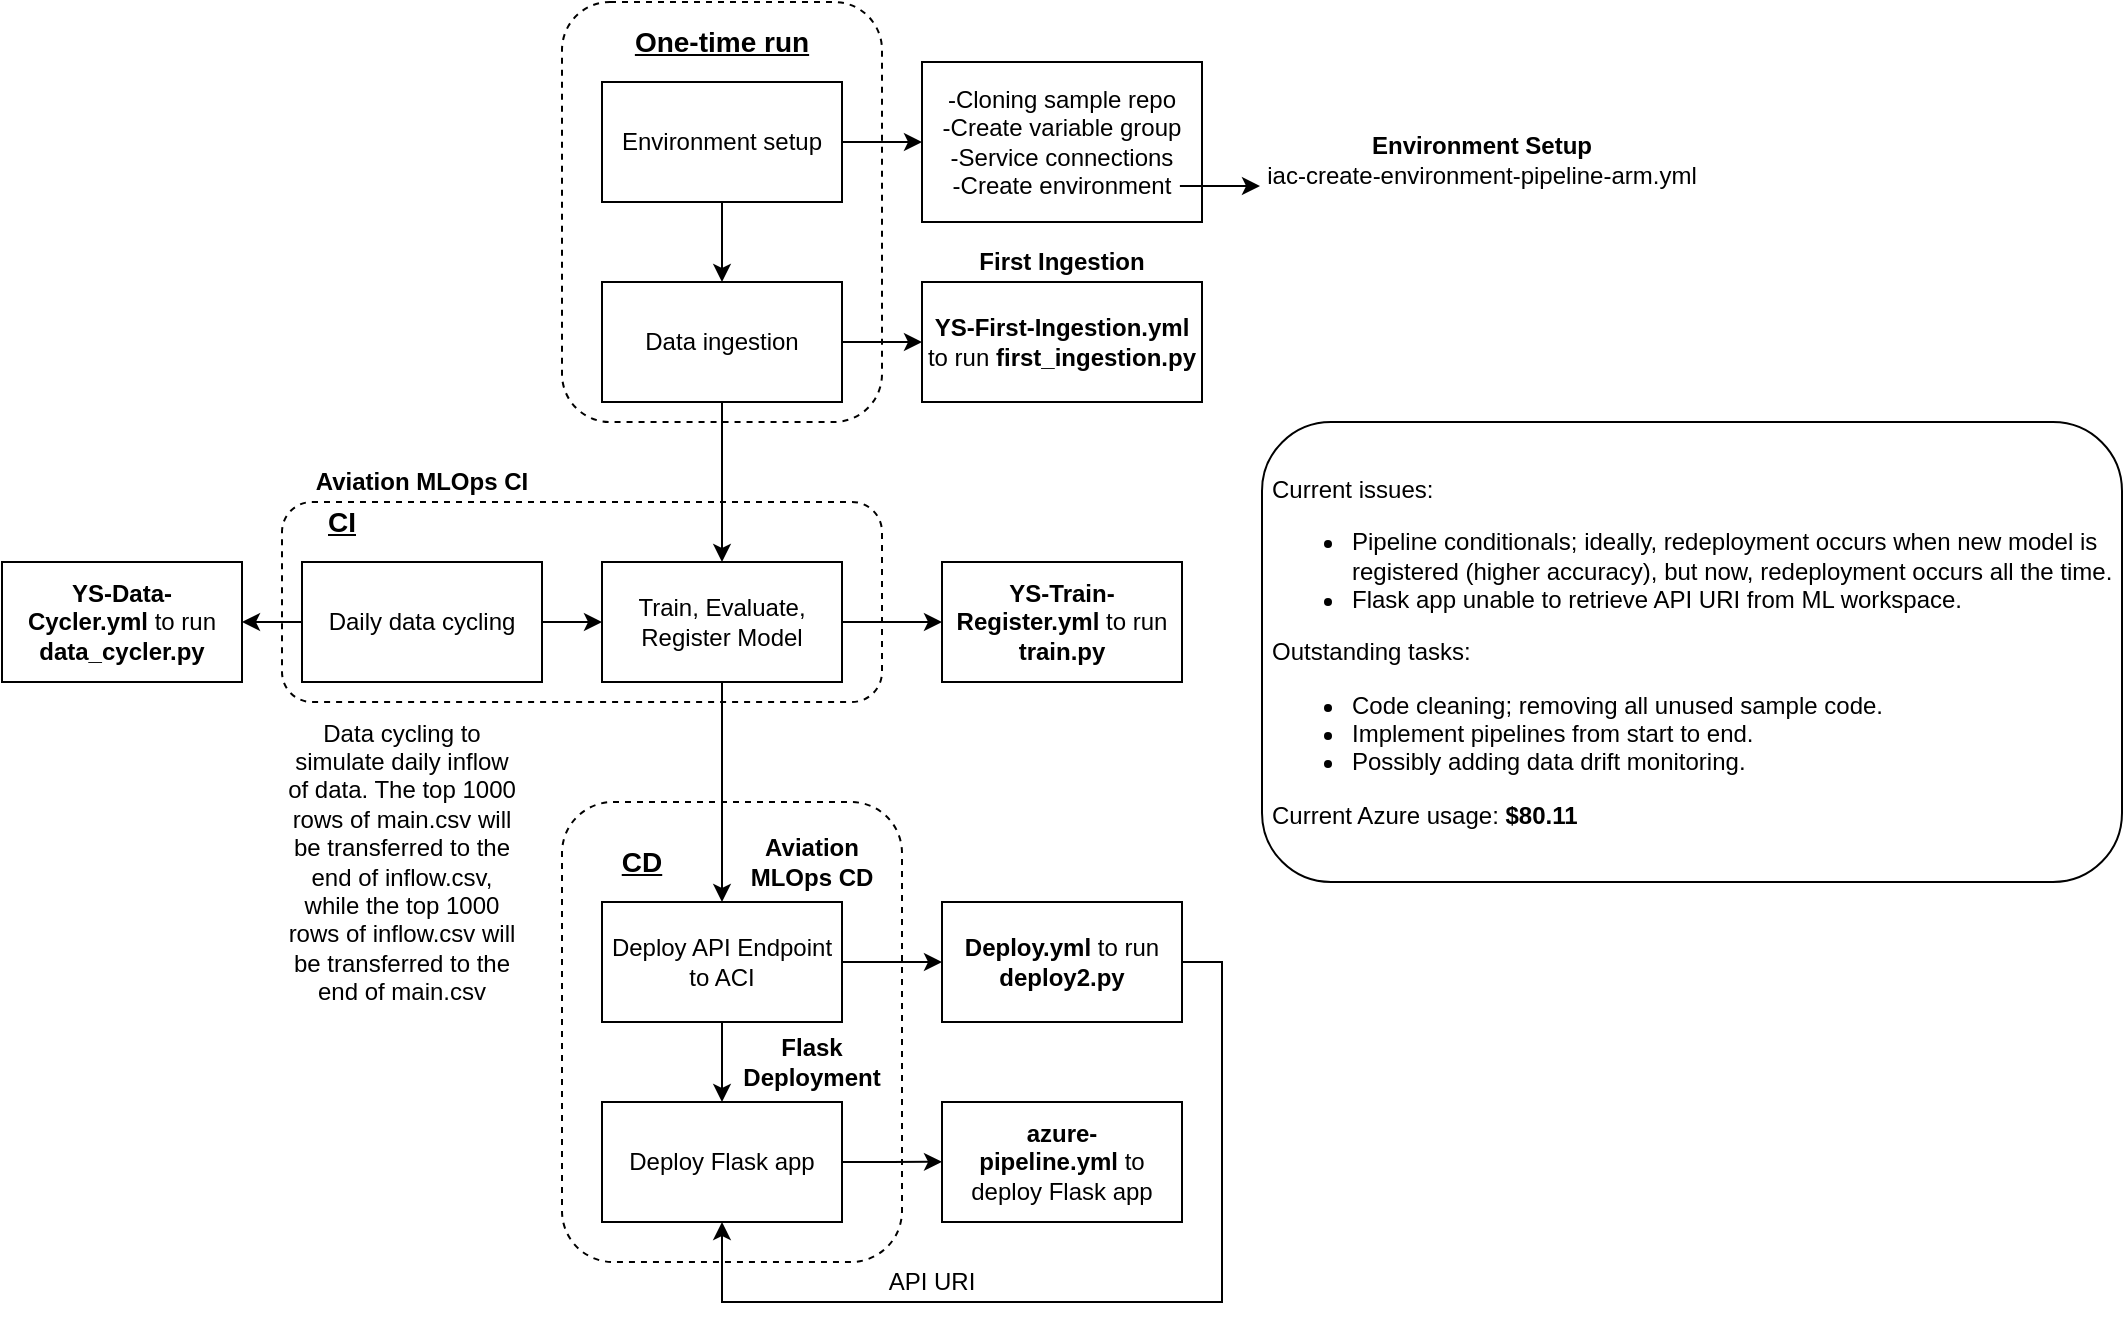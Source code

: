 <mxfile version="14.8.1" type="device"><diagram id="WwZq0e6ulGDXD20NEe15" name="Page-1"><mxGraphModel dx="1185" dy="673" grid="1" gridSize="10" guides="1" tooltips="1" connect="1" arrows="1" fold="1" page="1" pageScale="1" pageWidth="2000" pageHeight="2000" math="0" shadow="0"><root><mxCell id="0"/><mxCell id="1" parent="0"/><mxCell id="CTSYlmxPldRUYRASSEib-47" value="" style="rounded=1;whiteSpace=wrap;html=1;glass=0;strokeColor=#000000;dashed=1;fillColor=none;" vertex="1" parent="1"><mxGeometry x="390" y="430" width="170" height="230" as="geometry"/></mxCell><mxCell id="CTSYlmxPldRUYRASSEib-6" style="edgeStyle=orthogonalEdgeStyle;rounded=0;orthogonalLoop=1;jettySize=auto;html=1;exitX=1;exitY=0.5;exitDx=0;exitDy=0;" edge="1" parent="1" source="CTSYlmxPldRUYRASSEib-1" target="CTSYlmxPldRUYRASSEib-5"><mxGeometry relative="1" as="geometry"/></mxCell><mxCell id="CTSYlmxPldRUYRASSEib-12" style="edgeStyle=orthogonalEdgeStyle;rounded=0;orthogonalLoop=1;jettySize=auto;html=1;exitX=0.5;exitY=1;exitDx=0;exitDy=0;entryX=0.5;entryY=0;entryDx=0;entryDy=0;" edge="1" parent="1" source="CTSYlmxPldRUYRASSEib-1" target="CTSYlmxPldRUYRASSEib-11"><mxGeometry relative="1" as="geometry"/></mxCell><mxCell id="CTSYlmxPldRUYRASSEib-1" value="Environment setup" style="rounded=0;whiteSpace=wrap;html=1;" vertex="1" parent="1"><mxGeometry x="410" y="70" width="120" height="60" as="geometry"/></mxCell><mxCell id="CTSYlmxPldRUYRASSEib-5" value="-Cloning sample repo&lt;br&gt;-Create variable group&lt;br&gt;-Service connections&lt;br&gt;-Create environment" style="rounded=0;whiteSpace=wrap;html=1;" vertex="1" parent="1"><mxGeometry x="570" y="60" width="140" height="80" as="geometry"/></mxCell><mxCell id="CTSYlmxPldRUYRASSEib-8" value="" style="endArrow=classic;html=1;exitX=0.921;exitY=0.775;exitDx=0;exitDy=0;exitPerimeter=0;" edge="1" parent="1" source="CTSYlmxPldRUYRASSEib-5"><mxGeometry width="50" height="50" relative="1" as="geometry"><mxPoint x="690" y="250" as="sourcePoint"/><mxPoint x="739" y="122" as="targetPoint"/></mxGeometry></mxCell><mxCell id="CTSYlmxPldRUYRASSEib-9" value="&lt;b&gt;Environment Setup&lt;/b&gt;&lt;br&gt;iac-create-environment-pipeline-arm.yml" style="text;html=1;strokeColor=none;fillColor=none;align=center;verticalAlign=middle;whiteSpace=wrap;rounded=0;" vertex="1" parent="1"><mxGeometry x="740" y="89" width="220" height="40" as="geometry"/></mxCell><mxCell id="CTSYlmxPldRUYRASSEib-14" style="edgeStyle=orthogonalEdgeStyle;rounded=0;orthogonalLoop=1;jettySize=auto;html=1;exitX=1;exitY=0.5;exitDx=0;exitDy=0;entryX=0;entryY=0.5;entryDx=0;entryDy=0;" edge="1" parent="1" source="CTSYlmxPldRUYRASSEib-11" target="CTSYlmxPldRUYRASSEib-13"><mxGeometry relative="1" as="geometry"/></mxCell><mxCell id="CTSYlmxPldRUYRASSEib-16" style="edgeStyle=orthogonalEdgeStyle;rounded=0;orthogonalLoop=1;jettySize=auto;html=1;exitX=0.5;exitY=1;exitDx=0;exitDy=0;entryX=0.5;entryY=0;entryDx=0;entryDy=0;" edge="1" parent="1" source="CTSYlmxPldRUYRASSEib-11" target="CTSYlmxPldRUYRASSEib-15"><mxGeometry relative="1" as="geometry"/></mxCell><mxCell id="CTSYlmxPldRUYRASSEib-11" value="Data ingestion" style="rounded=0;whiteSpace=wrap;html=1;" vertex="1" parent="1"><mxGeometry x="410" y="170" width="120" height="60" as="geometry"/></mxCell><mxCell id="CTSYlmxPldRUYRASSEib-13" value="&lt;b&gt;YS-First-Ingestion.yml&lt;/b&gt; to run &lt;b&gt;first_ingestion.py&lt;/b&gt;" style="rounded=0;whiteSpace=wrap;html=1;" vertex="1" parent="1"><mxGeometry x="570" y="170" width="140" height="60" as="geometry"/></mxCell><mxCell id="CTSYlmxPldRUYRASSEib-21" style="edgeStyle=orthogonalEdgeStyle;rounded=0;orthogonalLoop=1;jettySize=auto;html=1;exitX=0.5;exitY=1;exitDx=0;exitDy=0;entryX=0.5;entryY=0;entryDx=0;entryDy=0;" edge="1" parent="1" source="CTSYlmxPldRUYRASSEib-15" target="CTSYlmxPldRUYRASSEib-20"><mxGeometry relative="1" as="geometry"/></mxCell><mxCell id="CTSYlmxPldRUYRASSEib-23" style="edgeStyle=orthogonalEdgeStyle;rounded=0;orthogonalLoop=1;jettySize=auto;html=1;exitX=1;exitY=0.5;exitDx=0;exitDy=0;entryX=0;entryY=0.5;entryDx=0;entryDy=0;" edge="1" parent="1" source="CTSYlmxPldRUYRASSEib-15" target="CTSYlmxPldRUYRASSEib-22"><mxGeometry relative="1" as="geometry"/></mxCell><mxCell id="CTSYlmxPldRUYRASSEib-15" value="Train, Evaluate, Register Model" style="rounded=0;whiteSpace=wrap;html=1;" vertex="1" parent="1"><mxGeometry x="410" y="310" width="120" height="60" as="geometry"/></mxCell><mxCell id="CTSYlmxPldRUYRASSEib-25" style="edgeStyle=orthogonalEdgeStyle;rounded=0;orthogonalLoop=1;jettySize=auto;html=1;exitX=1;exitY=0.5;exitDx=0;exitDy=0;entryX=0;entryY=0.5;entryDx=0;entryDy=0;" edge="1" parent="1" source="CTSYlmxPldRUYRASSEib-20" target="CTSYlmxPldRUYRASSEib-24"><mxGeometry relative="1" as="geometry"/></mxCell><mxCell id="CTSYlmxPldRUYRASSEib-27" style="edgeStyle=orthogonalEdgeStyle;rounded=0;orthogonalLoop=1;jettySize=auto;html=1;exitX=0.5;exitY=1;exitDx=0;exitDy=0;entryX=0.5;entryY=0;entryDx=0;entryDy=0;" edge="1" parent="1" source="CTSYlmxPldRUYRASSEib-20" target="CTSYlmxPldRUYRASSEib-26"><mxGeometry relative="1" as="geometry"/></mxCell><mxCell id="CTSYlmxPldRUYRASSEib-20" value="Deploy API Endpoint to ACI" style="rounded=0;whiteSpace=wrap;html=1;" vertex="1" parent="1"><mxGeometry x="410" y="480" width="120" height="60" as="geometry"/></mxCell><mxCell id="CTSYlmxPldRUYRASSEib-22" value="&lt;b&gt;YS-Train-Register.yml&lt;/b&gt; to run &lt;b&gt;train.py&lt;/b&gt;" style="rounded=0;whiteSpace=wrap;html=1;" vertex="1" parent="1"><mxGeometry x="580" y="310" width="120" height="60" as="geometry"/></mxCell><mxCell id="CTSYlmxPldRUYRASSEib-40" style="edgeStyle=orthogonalEdgeStyle;rounded=0;orthogonalLoop=1;jettySize=auto;html=1;exitX=1;exitY=0.5;exitDx=0;exitDy=0;entryX=0.5;entryY=1;entryDx=0;entryDy=0;" edge="1" parent="1" source="CTSYlmxPldRUYRASSEib-24" target="CTSYlmxPldRUYRASSEib-26"><mxGeometry relative="1" as="geometry"><Array as="points"><mxPoint x="720" y="510"/><mxPoint x="720" y="680"/><mxPoint x="470" y="680"/></Array></mxGeometry></mxCell><mxCell id="CTSYlmxPldRUYRASSEib-24" value="&lt;b&gt;Deploy.yml &lt;/b&gt;to run &lt;b&gt;deploy2.py&lt;/b&gt;" style="rounded=0;whiteSpace=wrap;html=1;" vertex="1" parent="1"><mxGeometry x="580" y="480" width="120" height="60" as="geometry"/></mxCell><mxCell id="CTSYlmxPldRUYRASSEib-30" style="edgeStyle=orthogonalEdgeStyle;rounded=0;orthogonalLoop=1;jettySize=auto;html=1;exitX=1;exitY=0.5;exitDx=0;exitDy=0;" edge="1" parent="1" source="CTSYlmxPldRUYRASSEib-26"><mxGeometry relative="1" as="geometry"><mxPoint x="580" y="609.897" as="targetPoint"/></mxGeometry></mxCell><mxCell id="CTSYlmxPldRUYRASSEib-26" value="Deploy Flask app" style="rounded=0;whiteSpace=wrap;html=1;" vertex="1" parent="1"><mxGeometry x="410" y="580" width="120" height="60" as="geometry"/></mxCell><mxCell id="CTSYlmxPldRUYRASSEib-31" value="&lt;b&gt;azure-pipeline.yml&lt;/b&gt;&amp;nbsp;to deploy Flask app" style="rounded=0;whiteSpace=wrap;html=1;" vertex="1" parent="1"><mxGeometry x="580" y="580" width="120" height="60" as="geometry"/></mxCell><mxCell id="CTSYlmxPldRUYRASSEib-36" style="edgeStyle=orthogonalEdgeStyle;rounded=0;orthogonalLoop=1;jettySize=auto;html=1;exitX=0;exitY=0.5;exitDx=0;exitDy=0;entryX=1;entryY=0.5;entryDx=0;entryDy=0;" edge="1" parent="1" source="CTSYlmxPldRUYRASSEib-32" target="CTSYlmxPldRUYRASSEib-34"><mxGeometry relative="1" as="geometry"/></mxCell><mxCell id="CTSYlmxPldRUYRASSEib-37" style="edgeStyle=orthogonalEdgeStyle;rounded=0;orthogonalLoop=1;jettySize=auto;html=1;exitX=1;exitY=0.5;exitDx=0;exitDy=0;entryX=0;entryY=0.5;entryDx=0;entryDy=0;" edge="1" parent="1" source="CTSYlmxPldRUYRASSEib-32" target="CTSYlmxPldRUYRASSEib-15"><mxGeometry relative="1" as="geometry"/></mxCell><mxCell id="CTSYlmxPldRUYRASSEib-32" value="Daily data cycling" style="rounded=0;whiteSpace=wrap;html=1;" vertex="1" parent="1"><mxGeometry x="260" y="310" width="120" height="60" as="geometry"/></mxCell><mxCell id="CTSYlmxPldRUYRASSEib-34" value="&lt;b&gt;YS-Data-Cycler.yml&lt;/b&gt;&amp;nbsp;to run &lt;b&gt;data_cycler.py&lt;/b&gt;" style="rounded=0;whiteSpace=wrap;html=1;" vertex="1" parent="1"><mxGeometry x="110" y="310" width="120" height="60" as="geometry"/></mxCell><mxCell id="CTSYlmxPldRUYRASSEib-38" value="Data cycling to simulate daily inflow of data. The top 1000 rows of main.csv will be transferred to the end of inflow.csv, while the top 1000 rows of inflow.csv will be transferred to the end of main.csv" style="text;html=1;strokeColor=none;fillColor=none;align=center;verticalAlign=middle;whiteSpace=wrap;rounded=0;" vertex="1" parent="1"><mxGeometry x="250" y="380" width="120" height="160" as="geometry"/></mxCell><mxCell id="CTSYlmxPldRUYRASSEib-41" value="API URI" style="text;html=1;strokeColor=none;fillColor=none;align=center;verticalAlign=middle;whiteSpace=wrap;rounded=0;" vertex="1" parent="1"><mxGeometry x="535" y="660" width="80" height="20" as="geometry"/></mxCell><mxCell id="CTSYlmxPldRUYRASSEib-42" value="Current issues:&lt;br&gt;&lt;ul&gt;&lt;li&gt;Pipeline conditionals; ideally, redeployment occurs when new model is registered (higher accuracy), but now, redeployment occurs all the time.&lt;/li&gt;&lt;li&gt;Flask app unable to retrieve API URI from ML workspace.&lt;/li&gt;&lt;/ul&gt;&lt;div&gt;Outstanding tasks:&lt;/div&gt;&lt;div&gt;&lt;ul&gt;&lt;li&gt;Code cleaning; removing all unused sample code.&lt;/li&gt;&lt;li&gt;Implement pipelines from start to end.&lt;/li&gt;&lt;li&gt;Possibly adding data drift monitoring.&lt;/li&gt;&lt;/ul&gt;&lt;div&gt;Current Azure usage: &lt;b&gt;$80.11&lt;/b&gt;&lt;/div&gt;&lt;/div&gt;" style="text;html=1;fillColor=none;align=left;verticalAlign=middle;whiteSpace=wrap;rounded=1;glass=0;strokeColor=#000000;perimeterSpacing=0;spacingLeft=3;" vertex="1" parent="1"><mxGeometry x="740" y="240" width="430" height="230" as="geometry"/></mxCell><mxCell id="CTSYlmxPldRUYRASSEib-43" value="" style="rounded=1;whiteSpace=wrap;html=1;glass=0;strokeColor=#000000;dashed=1;fillColor=none;" vertex="1" parent="1"><mxGeometry x="250" y="280" width="300" height="100" as="geometry"/></mxCell><mxCell id="CTSYlmxPldRUYRASSEib-46" value="&lt;b&gt;&lt;font style=&quot;font-size: 14px&quot;&gt;CI&lt;/font&gt;&lt;/b&gt;" style="text;html=1;strokeColor=none;fillColor=none;align=center;verticalAlign=middle;whiteSpace=wrap;rounded=0;glass=0;dashed=1;fontStyle=4" vertex="1" parent="1"><mxGeometry x="260" y="280" width="40" height="20" as="geometry"/></mxCell><mxCell id="CTSYlmxPldRUYRASSEib-48" value="&lt;b&gt;&lt;font style=&quot;font-size: 14px&quot;&gt;CD&lt;/font&gt;&lt;/b&gt;" style="text;html=1;strokeColor=none;fillColor=none;align=center;verticalAlign=middle;whiteSpace=wrap;rounded=0;glass=0;dashed=1;fontStyle=4" vertex="1" parent="1"><mxGeometry x="410" y="450" width="40" height="20" as="geometry"/></mxCell><mxCell id="CTSYlmxPldRUYRASSEib-49" value="" style="rounded=1;whiteSpace=wrap;html=1;glass=0;strokeColor=#000000;dashed=1;fillColor=none;" vertex="1" parent="1"><mxGeometry x="390" y="30" width="160" height="210" as="geometry"/></mxCell><mxCell id="CTSYlmxPldRUYRASSEib-50" value="&lt;b&gt;&lt;font style=&quot;font-size: 14px&quot;&gt;One-time run&lt;/font&gt;&lt;/b&gt;" style="text;html=1;strokeColor=none;fillColor=none;align=center;verticalAlign=middle;whiteSpace=wrap;rounded=0;glass=0;dashed=1;fontStyle=4" vertex="1" parent="1"><mxGeometry x="405" y="40" width="130" height="20" as="geometry"/></mxCell><mxCell id="CTSYlmxPldRUYRASSEib-51" value="&lt;b&gt;First Ingestion&lt;/b&gt;" style="text;html=1;strokeColor=none;fillColor=none;align=center;verticalAlign=middle;whiteSpace=wrap;rounded=0;glass=0;dashed=1;" vertex="1" parent="1"><mxGeometry x="595" y="150" width="90" height="20" as="geometry"/></mxCell><mxCell id="CTSYlmxPldRUYRASSEib-52" value="&lt;b&gt;Aviation MLOps CI&lt;/b&gt;" style="text;html=1;strokeColor=none;fillColor=none;align=center;verticalAlign=middle;whiteSpace=wrap;rounded=0;glass=0;dashed=1;" vertex="1" parent="1"><mxGeometry x="260" y="260" width="120" height="20" as="geometry"/></mxCell><mxCell id="CTSYlmxPldRUYRASSEib-55" value="&lt;b&gt;Aviation MLOps CD&lt;/b&gt;" style="text;html=1;strokeColor=none;fillColor=none;align=center;verticalAlign=middle;whiteSpace=wrap;rounded=0;glass=0;dashed=1;" vertex="1" parent="1"><mxGeometry x="480" y="450" width="70" height="20" as="geometry"/></mxCell><mxCell id="CTSYlmxPldRUYRASSEib-56" value="&lt;b&gt;Flask Deployment&lt;/b&gt;" style="text;html=1;strokeColor=none;fillColor=none;align=center;verticalAlign=middle;whiteSpace=wrap;rounded=0;glass=0;dashed=1;" vertex="1" parent="1"><mxGeometry x="480" y="550" width="70" height="20" as="geometry"/></mxCell></root></mxGraphModel></diagram></mxfile>